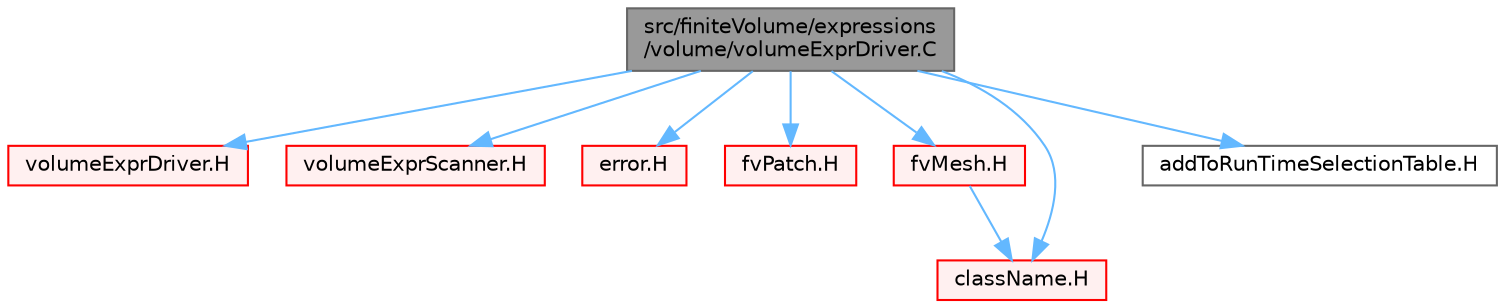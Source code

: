 digraph "src/finiteVolume/expressions/volume/volumeExprDriver.C"
{
 // LATEX_PDF_SIZE
  bgcolor="transparent";
  edge [fontname=Helvetica,fontsize=10,labelfontname=Helvetica,labelfontsize=10];
  node [fontname=Helvetica,fontsize=10,shape=box,height=0.2,width=0.4];
  Node1 [id="Node000001",label="src/finiteVolume/expressions\l/volume/volumeExprDriver.C",height=0.2,width=0.4,color="gray40", fillcolor="grey60", style="filled", fontcolor="black",tooltip=" "];
  Node1 -> Node2 [id="edge1_Node000001_Node000002",color="steelblue1",style="solid",tooltip=" "];
  Node2 [id="Node000002",label="volumeExprDriver.H",height=0.2,width=0.4,color="red", fillcolor="#FFF0F0", style="filled",URL="$volumeExprDriver_8H.html",tooltip=" "];
  Node1 -> Node444 [id="edge2_Node000001_Node000444",color="steelblue1",style="solid",tooltip=" "];
  Node444 [id="Node000444",label="volumeExprScanner.H",height=0.2,width=0.4,color="red", fillcolor="#FFF0F0", style="filled",URL="$volumeExprScanner_8H.html",tooltip=" "];
  Node1 -> Node47 [id="edge3_Node000001_Node000047",color="steelblue1",style="solid",tooltip=" "];
  Node47 [id="Node000047",label="error.H",height=0.2,width=0.4,color="red", fillcolor="#FFF0F0", style="filled",URL="$error_8H.html",tooltip=" "];
  Node1 -> Node375 [id="edge4_Node000001_Node000375",color="steelblue1",style="solid",tooltip=" "];
  Node375 [id="Node000375",label="fvPatch.H",height=0.2,width=0.4,color="red", fillcolor="#FFF0F0", style="filled",URL="$fvPatch_8H.html",tooltip=" "];
  Node1 -> Node371 [id="edge5_Node000001_Node000371",color="steelblue1",style="solid",tooltip=" "];
  Node371 [id="Node000371",label="fvMesh.H",height=0.2,width=0.4,color="red", fillcolor="#FFF0F0", style="filled",URL="$fvMesh_8H.html",tooltip=" "];
  Node371 -> Node103 [id="edge6_Node000371_Node000103",color="steelblue1",style="solid",tooltip=" "];
  Node103 [id="Node000103",label="className.H",height=0.2,width=0.4,color="red", fillcolor="#FFF0F0", style="filled",URL="$className_8H.html",tooltip="Macro definitions for declaring ClassName(), NamespaceName(), etc."];
  Node1 -> Node103 [id="edge7_Node000001_Node000103",color="steelblue1",style="solid",tooltip=" "];
  Node1 -> Node446 [id="edge8_Node000001_Node000446",color="steelblue1",style="solid",tooltip=" "];
  Node446 [id="Node000446",label="addToRunTimeSelectionTable.H",height=0.2,width=0.4,color="grey40", fillcolor="white", style="filled",URL="$addToRunTimeSelectionTable_8H.html",tooltip="Macros for easy insertion into run-time selection tables."];
}
